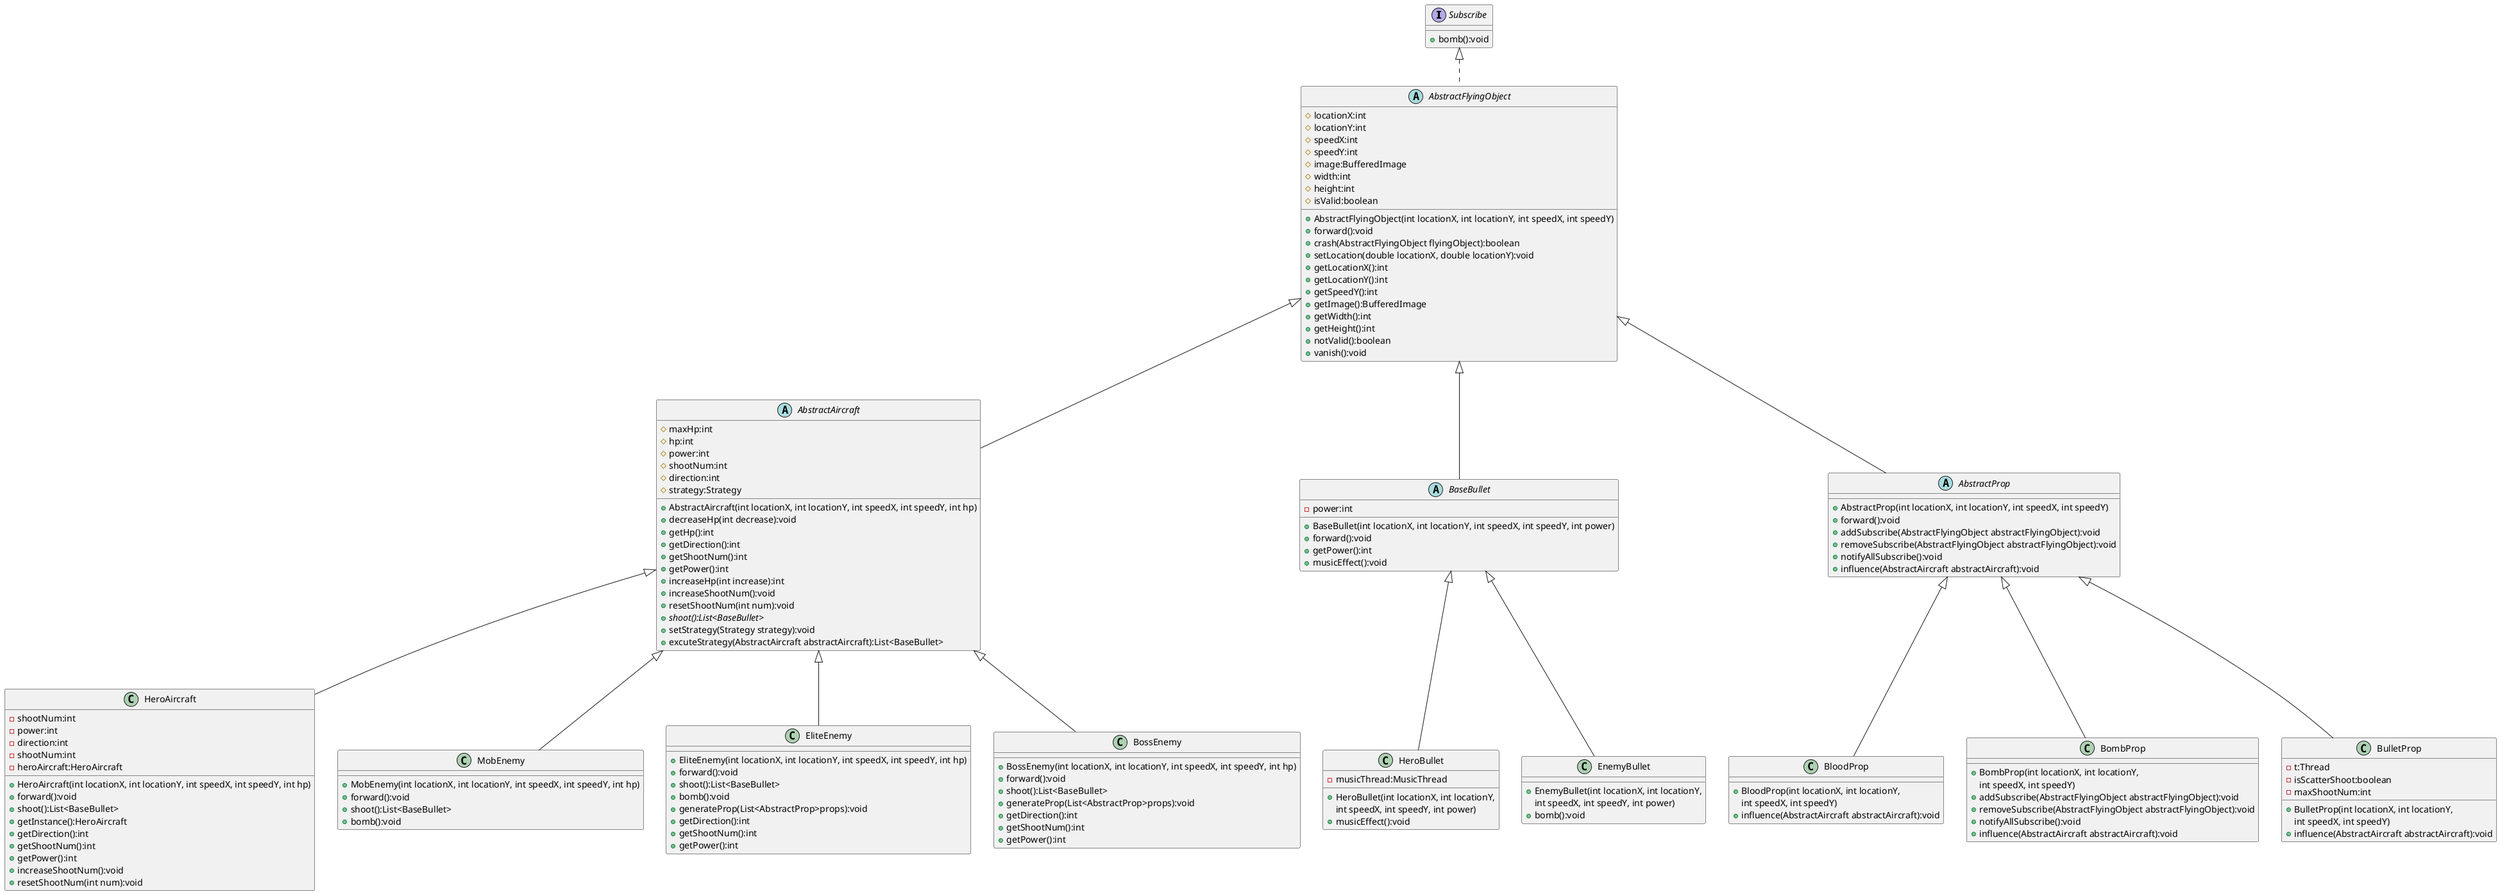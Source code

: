 @startuml
'https://plantuml.com/class-diagram

interface Subscribe{
+ bomb():void
}
Subscribe<|..AbstractFlyingObject
abstract class AbstractFlyingObject
{
    # locationX:int
    # locationY:int
    # speedX:int
    # speedY:int
    # image:BufferedImage
    # width:int
    # height:int
    # isValid:boolean

    + AbstractFlyingObject(int locationX, int locationY, int speedX, int speedY)
    + forward():void
    + crash(AbstractFlyingObject flyingObject):boolean
    + setLocation(double locationX, double locationY):void
    + getLocationX():int
    + getLocationY():int
    + getSpeedY():int
    + getImage():BufferedImage
    + getWidth():int
    + getHeight():int
    + notValid():boolean
    + vanish():void
}
abstract class AbstractAircraft
{
	# maxHp:int
    # hp:int
    # power:int
    # shootNum:int
    # direction:int
    + AbstractAircraft(int locationX, int locationY, int speedX, int speedY, int hp)
    + decreaseHp(int decrease):void
    + getHp():int
    + getDirection():int
    + getShootNum():int
    + getPower():int
    + increaseHp(int increase):int
    + increaseShootNum():void
    + resetShootNum(int num):void
    + {abstract} shoot():List<BaseBullet>
    # strategy:Strategy
    + setStrategy(Strategy strategy):void
    + excuteStrategy(AbstractAircraft abstractAircraft):List<BaseBullet>

 }

abstract class BaseBullet
{
    - power:int
    + BaseBullet(int locationX, int locationY, int speedX, int speedY, int power)
    + forward():void
	+ getPower():int
	+ musicEffect():void
}

abstract class AbstractProp
{
    + AbstractProp(int locationX, int locationY, int speedX, int speedY)
    + forward():void
    + addSubscribe(AbstractFlyingObject abstractFlyingObject):void
    + removeSubscribe(AbstractFlyingObject abstractFlyingObject):void
    + notifyAllSubscribe():void
    + influence(AbstractAircraft abstractAircraft):void
}

AbstractFlyingObject <|-- AbstractAircraft
AbstractFlyingObject <|-- BaseBullet
AbstractFlyingObject <|-- AbstractProp

AbstractAircraft <|-- HeroAircraft
AbstractAircraft <|-- MobEnemy
AbstractAircraft <|-- EliteEnemy
AbstractAircraft <|-- BossEnemy

BaseBullet <|-- HeroBullet
BaseBullet <|-- EnemyBullet

AbstractProp <|--BloodProp
AbstractProp <|--BombProp
AbstractProp <|--BulletProp


class HeroAircraft {
    - shootNum:int
    - power:int
    - direction:int
    + HeroAircraft(int locationX, int locationY, int speedX, int speedY, int hp)
    + forward():void
    + shoot():List<BaseBullet>
    - shootNum:int
    - heroAircraft:HeroAircraft
    + getInstance():HeroAircraft
    + getDirection():int
    + getShootNum():int
    + getPower():int
    + increaseShootNum():void
    + resetShootNum(int num):void
}

class MobEnemy {
    + MobEnemy(int locationX, int locationY, int speedX, int speedY, int hp)
    + forward():void
    + shoot():List<BaseBullet>
    + bomb():void
}
class EliteEnemy {
    + EliteEnemy(int locationX, int locationY, int speedX, int speedY, int hp)
    + forward():void
    + shoot():List<BaseBullet>
    + bomb():void
    + generateProp(List<AbstractProp>props):void
    + getDirection():int
    + getShootNum():int
    + getPower():int
}
class BossEnemy {
    + BossEnemy(int locationX, int locationY, int speedX, int speedY, int hp)
    + forward():void
    + shoot():List<BaseBullet>
    + generateProp(List<AbstractProp>props):void
    + getDirection():int
    + getShootNum():int
    + getPower():int

}

class HeroBullet {
    - musicThread:MusicThread
    + HeroBullet(int locationX, int locationY,
     int speedX, int speedY, int power)
    + musicEffect():void
}

class EnemyBullet {
    + EnemyBullet(int locationX, int locationY,
     int speedX, int speedY, int power)
     + bomb():void
}
class BloodProp {
    + BloodProp(int locationX, int locationY,
     int speedX, int speedY)
     + influence(AbstractAircraft abstractAircraft):void
}
class BombProp {
    + BombProp(int locationX, int locationY,
     int speedX, int speedY)
    + addSubscribe(AbstractFlyingObject abstractFlyingObject):void
     + removeSubscribe(AbstractFlyingObject abstractFlyingObject):void
     + notifyAllSubscribe():void
     + influence(AbstractAircraft abstractAircraft):void
}
class BulletProp {
    - t:Thread
    - isScatterShoot:boolean
    - maxShootNum:int
    + BulletProp(int locationX, int locationY,
     int speedX, int speedY)
    + influence(AbstractAircraft abstractAircraft):void

}

@enduml